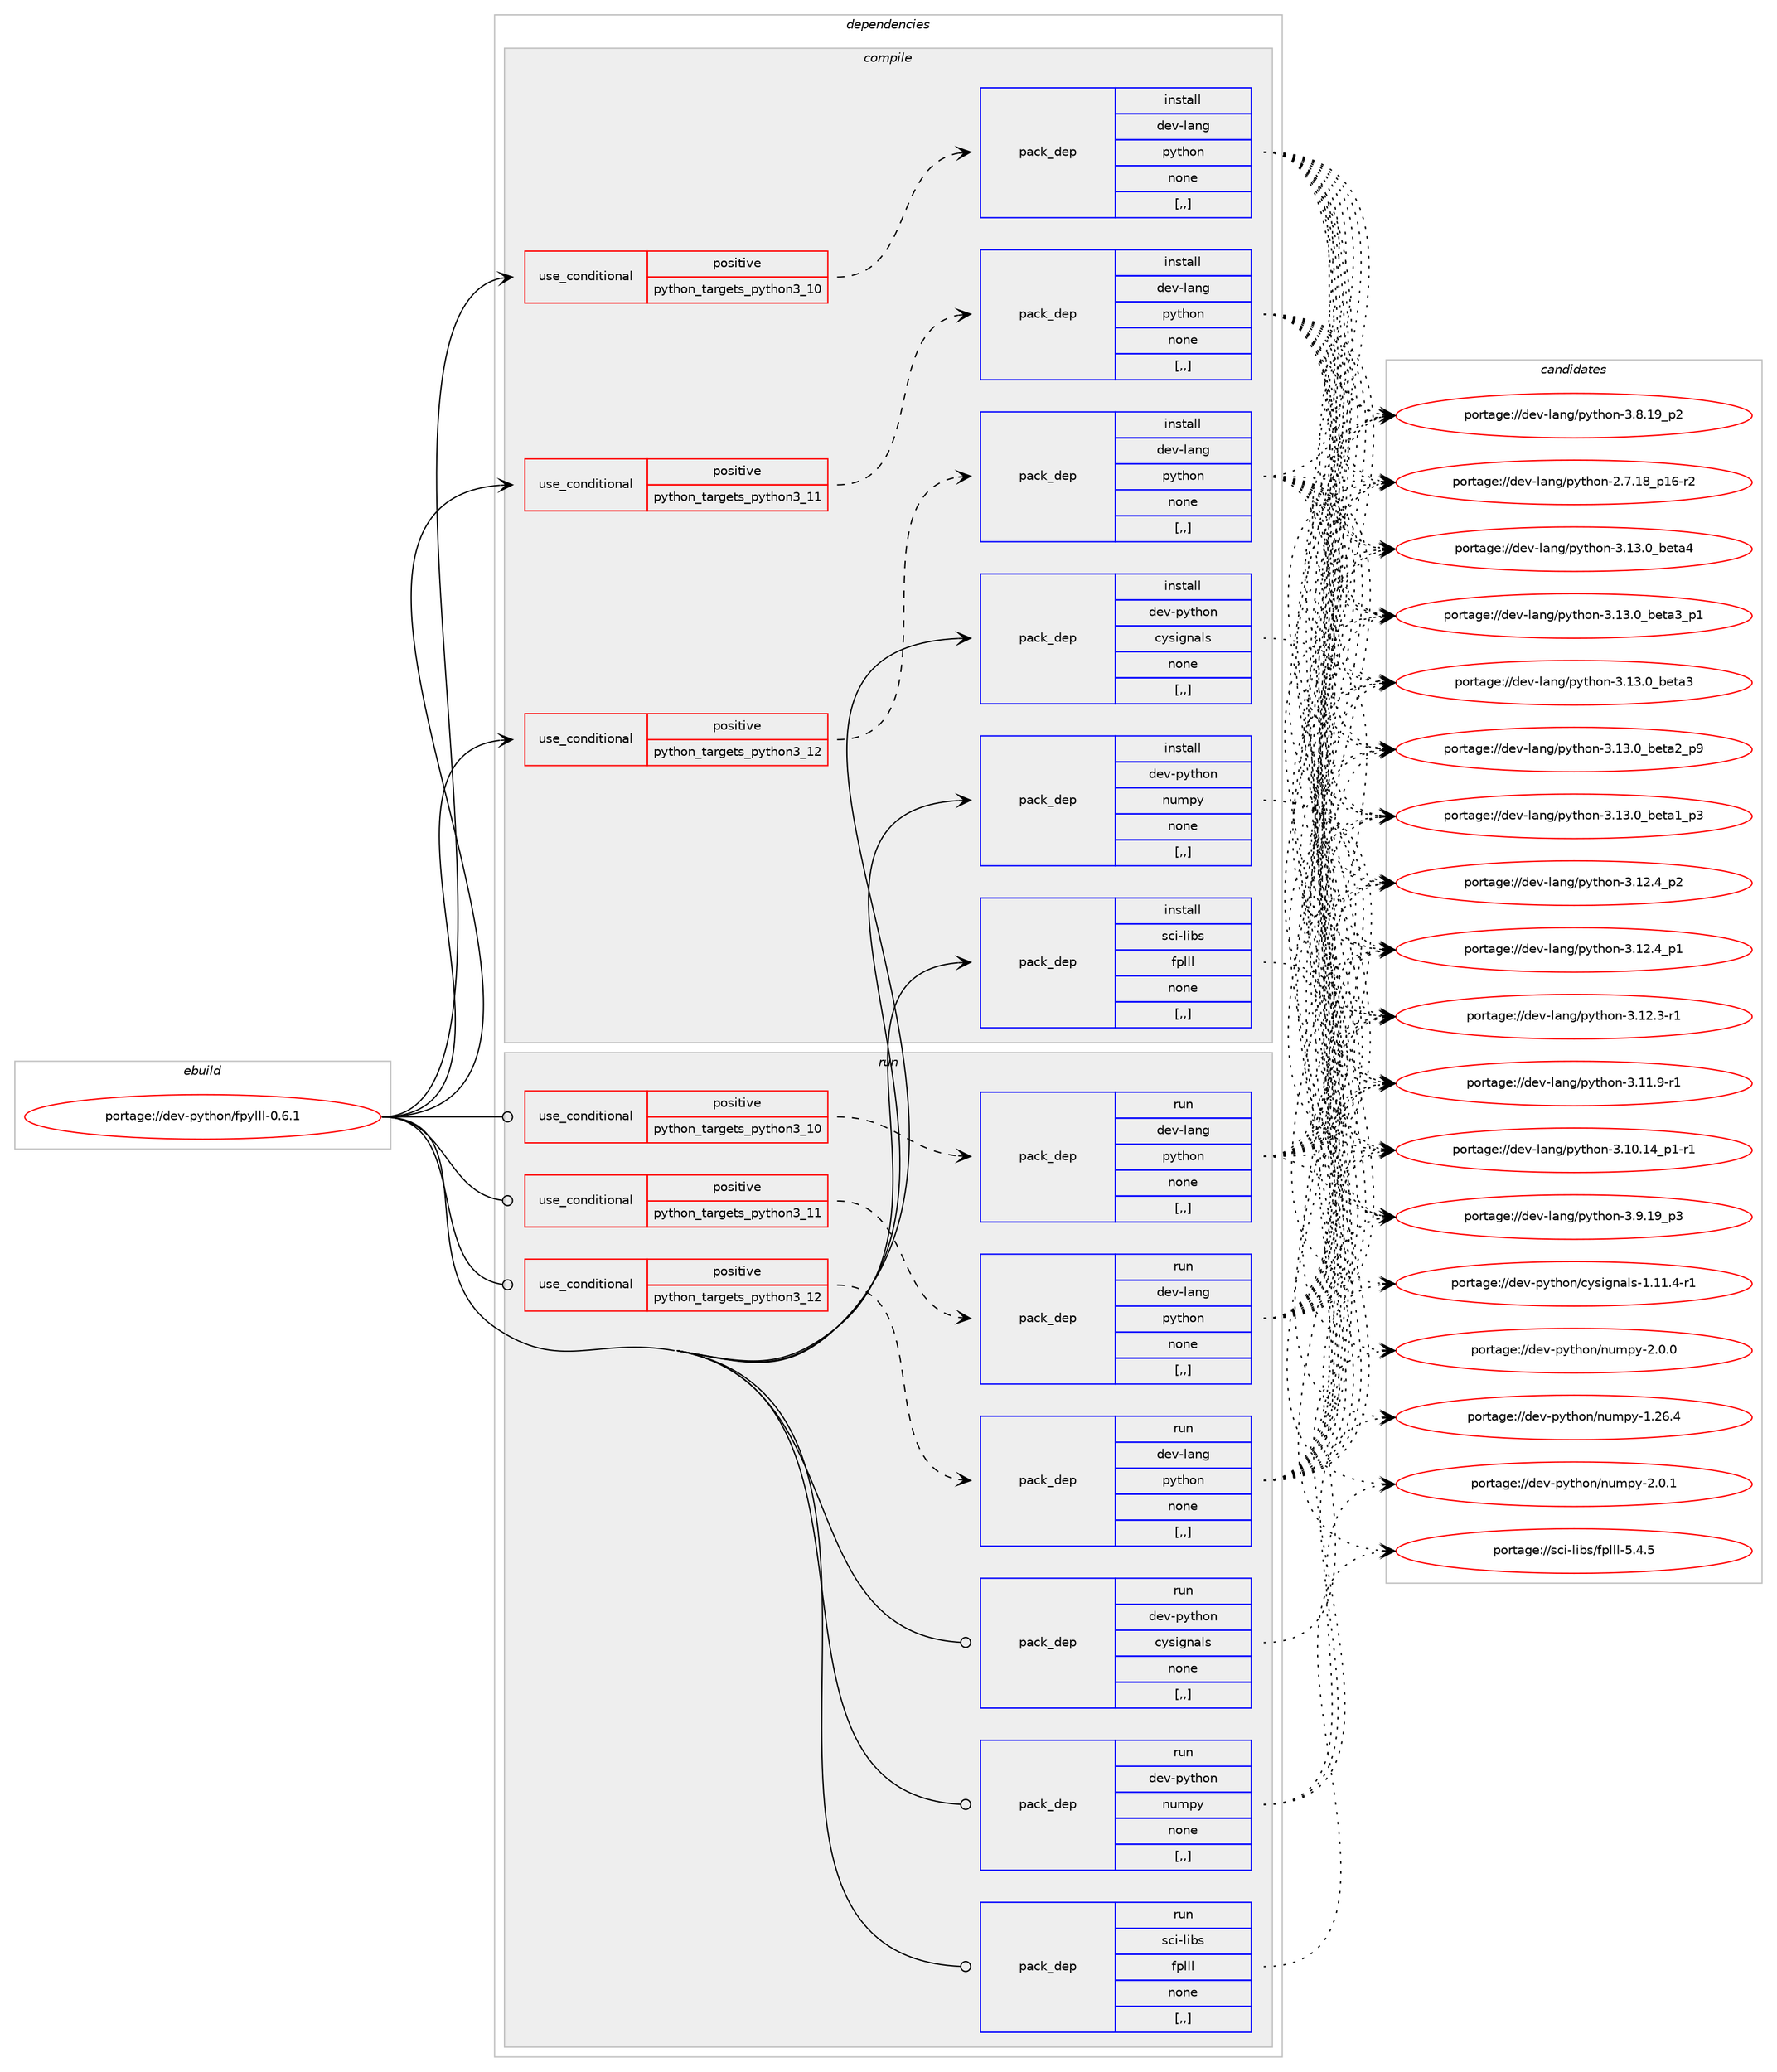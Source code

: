 digraph prolog {

# *************
# Graph options
# *************

newrank=true;
concentrate=true;
compound=true;
graph [rankdir=LR,fontname=Helvetica,fontsize=10,ranksep=1.5];#, ranksep=2.5, nodesep=0.2];
edge  [arrowhead=vee];
node  [fontname=Helvetica,fontsize=10];

# **********
# The ebuild
# **********

subgraph cluster_leftcol {
color=gray;
label=<<i>ebuild</i>>;
id [label="portage://dev-python/fpylll-0.6.1", color=red, width=4, href="../dev-python/fpylll-0.6.1.svg"];
}

# ****************
# The dependencies
# ****************

subgraph cluster_midcol {
color=gray;
label=<<i>dependencies</i>>;
subgraph cluster_compile {
fillcolor="#eeeeee";
style=filled;
label=<<i>compile</i>>;
subgraph cond33012 {
dependency146965 [label=<<TABLE BORDER="0" CELLBORDER="1" CELLSPACING="0" CELLPADDING="4"><TR><TD ROWSPAN="3" CELLPADDING="10">use_conditional</TD></TR><TR><TD>positive</TD></TR><TR><TD>python_targets_python3_10</TD></TR></TABLE>>, shape=none, color=red];
subgraph pack112703 {
dependency146966 [label=<<TABLE BORDER="0" CELLBORDER="1" CELLSPACING="0" CELLPADDING="4" WIDTH="220"><TR><TD ROWSPAN="6" CELLPADDING="30">pack_dep</TD></TR><TR><TD WIDTH="110">install</TD></TR><TR><TD>dev-lang</TD></TR><TR><TD>python</TD></TR><TR><TD>none</TD></TR><TR><TD>[,,]</TD></TR></TABLE>>, shape=none, color=blue];
}
dependency146965:e -> dependency146966:w [weight=20,style="dashed",arrowhead="vee"];
}
id:e -> dependency146965:w [weight=20,style="solid",arrowhead="vee"];
subgraph cond33013 {
dependency146967 [label=<<TABLE BORDER="0" CELLBORDER="1" CELLSPACING="0" CELLPADDING="4"><TR><TD ROWSPAN="3" CELLPADDING="10">use_conditional</TD></TR><TR><TD>positive</TD></TR><TR><TD>python_targets_python3_11</TD></TR></TABLE>>, shape=none, color=red];
subgraph pack112704 {
dependency146968 [label=<<TABLE BORDER="0" CELLBORDER="1" CELLSPACING="0" CELLPADDING="4" WIDTH="220"><TR><TD ROWSPAN="6" CELLPADDING="30">pack_dep</TD></TR><TR><TD WIDTH="110">install</TD></TR><TR><TD>dev-lang</TD></TR><TR><TD>python</TD></TR><TR><TD>none</TD></TR><TR><TD>[,,]</TD></TR></TABLE>>, shape=none, color=blue];
}
dependency146967:e -> dependency146968:w [weight=20,style="dashed",arrowhead="vee"];
}
id:e -> dependency146967:w [weight=20,style="solid",arrowhead="vee"];
subgraph cond33014 {
dependency146969 [label=<<TABLE BORDER="0" CELLBORDER="1" CELLSPACING="0" CELLPADDING="4"><TR><TD ROWSPAN="3" CELLPADDING="10">use_conditional</TD></TR><TR><TD>positive</TD></TR><TR><TD>python_targets_python3_12</TD></TR></TABLE>>, shape=none, color=red];
subgraph pack112705 {
dependency146970 [label=<<TABLE BORDER="0" CELLBORDER="1" CELLSPACING="0" CELLPADDING="4" WIDTH="220"><TR><TD ROWSPAN="6" CELLPADDING="30">pack_dep</TD></TR><TR><TD WIDTH="110">install</TD></TR><TR><TD>dev-lang</TD></TR><TR><TD>python</TD></TR><TR><TD>none</TD></TR><TR><TD>[,,]</TD></TR></TABLE>>, shape=none, color=blue];
}
dependency146969:e -> dependency146970:w [weight=20,style="dashed",arrowhead="vee"];
}
id:e -> dependency146969:w [weight=20,style="solid",arrowhead="vee"];
subgraph pack112706 {
dependency146971 [label=<<TABLE BORDER="0" CELLBORDER="1" CELLSPACING="0" CELLPADDING="4" WIDTH="220"><TR><TD ROWSPAN="6" CELLPADDING="30">pack_dep</TD></TR><TR><TD WIDTH="110">install</TD></TR><TR><TD>dev-python</TD></TR><TR><TD>cysignals</TD></TR><TR><TD>none</TD></TR><TR><TD>[,,]</TD></TR></TABLE>>, shape=none, color=blue];
}
id:e -> dependency146971:w [weight=20,style="solid",arrowhead="vee"];
subgraph pack112707 {
dependency146972 [label=<<TABLE BORDER="0" CELLBORDER="1" CELLSPACING="0" CELLPADDING="4" WIDTH="220"><TR><TD ROWSPAN="6" CELLPADDING="30">pack_dep</TD></TR><TR><TD WIDTH="110">install</TD></TR><TR><TD>dev-python</TD></TR><TR><TD>numpy</TD></TR><TR><TD>none</TD></TR><TR><TD>[,,]</TD></TR></TABLE>>, shape=none, color=blue];
}
id:e -> dependency146972:w [weight=20,style="solid",arrowhead="vee"];
subgraph pack112708 {
dependency146973 [label=<<TABLE BORDER="0" CELLBORDER="1" CELLSPACING="0" CELLPADDING="4" WIDTH="220"><TR><TD ROWSPAN="6" CELLPADDING="30">pack_dep</TD></TR><TR><TD WIDTH="110">install</TD></TR><TR><TD>sci-libs</TD></TR><TR><TD>fplll</TD></TR><TR><TD>none</TD></TR><TR><TD>[,,]</TD></TR></TABLE>>, shape=none, color=blue];
}
id:e -> dependency146973:w [weight=20,style="solid",arrowhead="vee"];
}
subgraph cluster_compileandrun {
fillcolor="#eeeeee";
style=filled;
label=<<i>compile and run</i>>;
}
subgraph cluster_run {
fillcolor="#eeeeee";
style=filled;
label=<<i>run</i>>;
subgraph cond33015 {
dependency146974 [label=<<TABLE BORDER="0" CELLBORDER="1" CELLSPACING="0" CELLPADDING="4"><TR><TD ROWSPAN="3" CELLPADDING="10">use_conditional</TD></TR><TR><TD>positive</TD></TR><TR><TD>python_targets_python3_10</TD></TR></TABLE>>, shape=none, color=red];
subgraph pack112709 {
dependency146975 [label=<<TABLE BORDER="0" CELLBORDER="1" CELLSPACING="0" CELLPADDING="4" WIDTH="220"><TR><TD ROWSPAN="6" CELLPADDING="30">pack_dep</TD></TR><TR><TD WIDTH="110">run</TD></TR><TR><TD>dev-lang</TD></TR><TR><TD>python</TD></TR><TR><TD>none</TD></TR><TR><TD>[,,]</TD></TR></TABLE>>, shape=none, color=blue];
}
dependency146974:e -> dependency146975:w [weight=20,style="dashed",arrowhead="vee"];
}
id:e -> dependency146974:w [weight=20,style="solid",arrowhead="odot"];
subgraph cond33016 {
dependency146976 [label=<<TABLE BORDER="0" CELLBORDER="1" CELLSPACING="0" CELLPADDING="4"><TR><TD ROWSPAN="3" CELLPADDING="10">use_conditional</TD></TR><TR><TD>positive</TD></TR><TR><TD>python_targets_python3_11</TD></TR></TABLE>>, shape=none, color=red];
subgraph pack112710 {
dependency146977 [label=<<TABLE BORDER="0" CELLBORDER="1" CELLSPACING="0" CELLPADDING="4" WIDTH="220"><TR><TD ROWSPAN="6" CELLPADDING="30">pack_dep</TD></TR><TR><TD WIDTH="110">run</TD></TR><TR><TD>dev-lang</TD></TR><TR><TD>python</TD></TR><TR><TD>none</TD></TR><TR><TD>[,,]</TD></TR></TABLE>>, shape=none, color=blue];
}
dependency146976:e -> dependency146977:w [weight=20,style="dashed",arrowhead="vee"];
}
id:e -> dependency146976:w [weight=20,style="solid",arrowhead="odot"];
subgraph cond33017 {
dependency146978 [label=<<TABLE BORDER="0" CELLBORDER="1" CELLSPACING="0" CELLPADDING="4"><TR><TD ROWSPAN="3" CELLPADDING="10">use_conditional</TD></TR><TR><TD>positive</TD></TR><TR><TD>python_targets_python3_12</TD></TR></TABLE>>, shape=none, color=red];
subgraph pack112711 {
dependency146979 [label=<<TABLE BORDER="0" CELLBORDER="1" CELLSPACING="0" CELLPADDING="4" WIDTH="220"><TR><TD ROWSPAN="6" CELLPADDING="30">pack_dep</TD></TR><TR><TD WIDTH="110">run</TD></TR><TR><TD>dev-lang</TD></TR><TR><TD>python</TD></TR><TR><TD>none</TD></TR><TR><TD>[,,]</TD></TR></TABLE>>, shape=none, color=blue];
}
dependency146978:e -> dependency146979:w [weight=20,style="dashed",arrowhead="vee"];
}
id:e -> dependency146978:w [weight=20,style="solid",arrowhead="odot"];
subgraph pack112712 {
dependency146980 [label=<<TABLE BORDER="0" CELLBORDER="1" CELLSPACING="0" CELLPADDING="4" WIDTH="220"><TR><TD ROWSPAN="6" CELLPADDING="30">pack_dep</TD></TR><TR><TD WIDTH="110">run</TD></TR><TR><TD>dev-python</TD></TR><TR><TD>cysignals</TD></TR><TR><TD>none</TD></TR><TR><TD>[,,]</TD></TR></TABLE>>, shape=none, color=blue];
}
id:e -> dependency146980:w [weight=20,style="solid",arrowhead="odot"];
subgraph pack112713 {
dependency146981 [label=<<TABLE BORDER="0" CELLBORDER="1" CELLSPACING="0" CELLPADDING="4" WIDTH="220"><TR><TD ROWSPAN="6" CELLPADDING="30">pack_dep</TD></TR><TR><TD WIDTH="110">run</TD></TR><TR><TD>dev-python</TD></TR><TR><TD>numpy</TD></TR><TR><TD>none</TD></TR><TR><TD>[,,]</TD></TR></TABLE>>, shape=none, color=blue];
}
id:e -> dependency146981:w [weight=20,style="solid",arrowhead="odot"];
subgraph pack112714 {
dependency146982 [label=<<TABLE BORDER="0" CELLBORDER="1" CELLSPACING="0" CELLPADDING="4" WIDTH="220"><TR><TD ROWSPAN="6" CELLPADDING="30">pack_dep</TD></TR><TR><TD WIDTH="110">run</TD></TR><TR><TD>sci-libs</TD></TR><TR><TD>fplll</TD></TR><TR><TD>none</TD></TR><TR><TD>[,,]</TD></TR></TABLE>>, shape=none, color=blue];
}
id:e -> dependency146982:w [weight=20,style="solid",arrowhead="odot"];
}
}

# **************
# The candidates
# **************

subgraph cluster_choices {
rank=same;
color=gray;
label=<<i>candidates</i>>;

subgraph choice112703 {
color=black;
nodesep=1;
choice1001011184510897110103471121211161041111104551464951464895981011169752 [label="portage://dev-lang/python-3.13.0_beta4", color=red, width=4,href="../dev-lang/python-3.13.0_beta4.svg"];
choice10010111845108971101034711212111610411111045514649514648959810111697519511249 [label="portage://dev-lang/python-3.13.0_beta3_p1", color=red, width=4,href="../dev-lang/python-3.13.0_beta3_p1.svg"];
choice1001011184510897110103471121211161041111104551464951464895981011169751 [label="portage://dev-lang/python-3.13.0_beta3", color=red, width=4,href="../dev-lang/python-3.13.0_beta3.svg"];
choice10010111845108971101034711212111610411111045514649514648959810111697509511257 [label="portage://dev-lang/python-3.13.0_beta2_p9", color=red, width=4,href="../dev-lang/python-3.13.0_beta2_p9.svg"];
choice10010111845108971101034711212111610411111045514649514648959810111697499511251 [label="portage://dev-lang/python-3.13.0_beta1_p3", color=red, width=4,href="../dev-lang/python-3.13.0_beta1_p3.svg"];
choice100101118451089711010347112121116104111110455146495046529511250 [label="portage://dev-lang/python-3.12.4_p2", color=red, width=4,href="../dev-lang/python-3.12.4_p2.svg"];
choice100101118451089711010347112121116104111110455146495046529511249 [label="portage://dev-lang/python-3.12.4_p1", color=red, width=4,href="../dev-lang/python-3.12.4_p1.svg"];
choice100101118451089711010347112121116104111110455146495046514511449 [label="portage://dev-lang/python-3.12.3-r1", color=red, width=4,href="../dev-lang/python-3.12.3-r1.svg"];
choice100101118451089711010347112121116104111110455146494946574511449 [label="portage://dev-lang/python-3.11.9-r1", color=red, width=4,href="../dev-lang/python-3.11.9-r1.svg"];
choice100101118451089711010347112121116104111110455146494846495295112494511449 [label="portage://dev-lang/python-3.10.14_p1-r1", color=red, width=4,href="../dev-lang/python-3.10.14_p1-r1.svg"];
choice100101118451089711010347112121116104111110455146574649579511251 [label="portage://dev-lang/python-3.9.19_p3", color=red, width=4,href="../dev-lang/python-3.9.19_p3.svg"];
choice100101118451089711010347112121116104111110455146564649579511250 [label="portage://dev-lang/python-3.8.19_p2", color=red, width=4,href="../dev-lang/python-3.8.19_p2.svg"];
choice100101118451089711010347112121116104111110455046554649569511249544511450 [label="portage://dev-lang/python-2.7.18_p16-r2", color=red, width=4,href="../dev-lang/python-2.7.18_p16-r2.svg"];
dependency146966:e -> choice1001011184510897110103471121211161041111104551464951464895981011169752:w [style=dotted,weight="100"];
dependency146966:e -> choice10010111845108971101034711212111610411111045514649514648959810111697519511249:w [style=dotted,weight="100"];
dependency146966:e -> choice1001011184510897110103471121211161041111104551464951464895981011169751:w [style=dotted,weight="100"];
dependency146966:e -> choice10010111845108971101034711212111610411111045514649514648959810111697509511257:w [style=dotted,weight="100"];
dependency146966:e -> choice10010111845108971101034711212111610411111045514649514648959810111697499511251:w [style=dotted,weight="100"];
dependency146966:e -> choice100101118451089711010347112121116104111110455146495046529511250:w [style=dotted,weight="100"];
dependency146966:e -> choice100101118451089711010347112121116104111110455146495046529511249:w [style=dotted,weight="100"];
dependency146966:e -> choice100101118451089711010347112121116104111110455146495046514511449:w [style=dotted,weight="100"];
dependency146966:e -> choice100101118451089711010347112121116104111110455146494946574511449:w [style=dotted,weight="100"];
dependency146966:e -> choice100101118451089711010347112121116104111110455146494846495295112494511449:w [style=dotted,weight="100"];
dependency146966:e -> choice100101118451089711010347112121116104111110455146574649579511251:w [style=dotted,weight="100"];
dependency146966:e -> choice100101118451089711010347112121116104111110455146564649579511250:w [style=dotted,weight="100"];
dependency146966:e -> choice100101118451089711010347112121116104111110455046554649569511249544511450:w [style=dotted,weight="100"];
}
subgraph choice112704 {
color=black;
nodesep=1;
choice1001011184510897110103471121211161041111104551464951464895981011169752 [label="portage://dev-lang/python-3.13.0_beta4", color=red, width=4,href="../dev-lang/python-3.13.0_beta4.svg"];
choice10010111845108971101034711212111610411111045514649514648959810111697519511249 [label="portage://dev-lang/python-3.13.0_beta3_p1", color=red, width=4,href="../dev-lang/python-3.13.0_beta3_p1.svg"];
choice1001011184510897110103471121211161041111104551464951464895981011169751 [label="portage://dev-lang/python-3.13.0_beta3", color=red, width=4,href="../dev-lang/python-3.13.0_beta3.svg"];
choice10010111845108971101034711212111610411111045514649514648959810111697509511257 [label="portage://dev-lang/python-3.13.0_beta2_p9", color=red, width=4,href="../dev-lang/python-3.13.0_beta2_p9.svg"];
choice10010111845108971101034711212111610411111045514649514648959810111697499511251 [label="portage://dev-lang/python-3.13.0_beta1_p3", color=red, width=4,href="../dev-lang/python-3.13.0_beta1_p3.svg"];
choice100101118451089711010347112121116104111110455146495046529511250 [label="portage://dev-lang/python-3.12.4_p2", color=red, width=4,href="../dev-lang/python-3.12.4_p2.svg"];
choice100101118451089711010347112121116104111110455146495046529511249 [label="portage://dev-lang/python-3.12.4_p1", color=red, width=4,href="../dev-lang/python-3.12.4_p1.svg"];
choice100101118451089711010347112121116104111110455146495046514511449 [label="portage://dev-lang/python-3.12.3-r1", color=red, width=4,href="../dev-lang/python-3.12.3-r1.svg"];
choice100101118451089711010347112121116104111110455146494946574511449 [label="portage://dev-lang/python-3.11.9-r1", color=red, width=4,href="../dev-lang/python-3.11.9-r1.svg"];
choice100101118451089711010347112121116104111110455146494846495295112494511449 [label="portage://dev-lang/python-3.10.14_p1-r1", color=red, width=4,href="../dev-lang/python-3.10.14_p1-r1.svg"];
choice100101118451089711010347112121116104111110455146574649579511251 [label="portage://dev-lang/python-3.9.19_p3", color=red, width=4,href="../dev-lang/python-3.9.19_p3.svg"];
choice100101118451089711010347112121116104111110455146564649579511250 [label="portage://dev-lang/python-3.8.19_p2", color=red, width=4,href="../dev-lang/python-3.8.19_p2.svg"];
choice100101118451089711010347112121116104111110455046554649569511249544511450 [label="portage://dev-lang/python-2.7.18_p16-r2", color=red, width=4,href="../dev-lang/python-2.7.18_p16-r2.svg"];
dependency146968:e -> choice1001011184510897110103471121211161041111104551464951464895981011169752:w [style=dotted,weight="100"];
dependency146968:e -> choice10010111845108971101034711212111610411111045514649514648959810111697519511249:w [style=dotted,weight="100"];
dependency146968:e -> choice1001011184510897110103471121211161041111104551464951464895981011169751:w [style=dotted,weight="100"];
dependency146968:e -> choice10010111845108971101034711212111610411111045514649514648959810111697509511257:w [style=dotted,weight="100"];
dependency146968:e -> choice10010111845108971101034711212111610411111045514649514648959810111697499511251:w [style=dotted,weight="100"];
dependency146968:e -> choice100101118451089711010347112121116104111110455146495046529511250:w [style=dotted,weight="100"];
dependency146968:e -> choice100101118451089711010347112121116104111110455146495046529511249:w [style=dotted,weight="100"];
dependency146968:e -> choice100101118451089711010347112121116104111110455146495046514511449:w [style=dotted,weight="100"];
dependency146968:e -> choice100101118451089711010347112121116104111110455146494946574511449:w [style=dotted,weight="100"];
dependency146968:e -> choice100101118451089711010347112121116104111110455146494846495295112494511449:w [style=dotted,weight="100"];
dependency146968:e -> choice100101118451089711010347112121116104111110455146574649579511251:w [style=dotted,weight="100"];
dependency146968:e -> choice100101118451089711010347112121116104111110455146564649579511250:w [style=dotted,weight="100"];
dependency146968:e -> choice100101118451089711010347112121116104111110455046554649569511249544511450:w [style=dotted,weight="100"];
}
subgraph choice112705 {
color=black;
nodesep=1;
choice1001011184510897110103471121211161041111104551464951464895981011169752 [label="portage://dev-lang/python-3.13.0_beta4", color=red, width=4,href="../dev-lang/python-3.13.0_beta4.svg"];
choice10010111845108971101034711212111610411111045514649514648959810111697519511249 [label="portage://dev-lang/python-3.13.0_beta3_p1", color=red, width=4,href="../dev-lang/python-3.13.0_beta3_p1.svg"];
choice1001011184510897110103471121211161041111104551464951464895981011169751 [label="portage://dev-lang/python-3.13.0_beta3", color=red, width=4,href="../dev-lang/python-3.13.0_beta3.svg"];
choice10010111845108971101034711212111610411111045514649514648959810111697509511257 [label="portage://dev-lang/python-3.13.0_beta2_p9", color=red, width=4,href="../dev-lang/python-3.13.0_beta2_p9.svg"];
choice10010111845108971101034711212111610411111045514649514648959810111697499511251 [label="portage://dev-lang/python-3.13.0_beta1_p3", color=red, width=4,href="../dev-lang/python-3.13.0_beta1_p3.svg"];
choice100101118451089711010347112121116104111110455146495046529511250 [label="portage://dev-lang/python-3.12.4_p2", color=red, width=4,href="../dev-lang/python-3.12.4_p2.svg"];
choice100101118451089711010347112121116104111110455146495046529511249 [label="portage://dev-lang/python-3.12.4_p1", color=red, width=4,href="../dev-lang/python-3.12.4_p1.svg"];
choice100101118451089711010347112121116104111110455146495046514511449 [label="portage://dev-lang/python-3.12.3-r1", color=red, width=4,href="../dev-lang/python-3.12.3-r1.svg"];
choice100101118451089711010347112121116104111110455146494946574511449 [label="portage://dev-lang/python-3.11.9-r1", color=red, width=4,href="../dev-lang/python-3.11.9-r1.svg"];
choice100101118451089711010347112121116104111110455146494846495295112494511449 [label="portage://dev-lang/python-3.10.14_p1-r1", color=red, width=4,href="../dev-lang/python-3.10.14_p1-r1.svg"];
choice100101118451089711010347112121116104111110455146574649579511251 [label="portage://dev-lang/python-3.9.19_p3", color=red, width=4,href="../dev-lang/python-3.9.19_p3.svg"];
choice100101118451089711010347112121116104111110455146564649579511250 [label="portage://dev-lang/python-3.8.19_p2", color=red, width=4,href="../dev-lang/python-3.8.19_p2.svg"];
choice100101118451089711010347112121116104111110455046554649569511249544511450 [label="portage://dev-lang/python-2.7.18_p16-r2", color=red, width=4,href="../dev-lang/python-2.7.18_p16-r2.svg"];
dependency146970:e -> choice1001011184510897110103471121211161041111104551464951464895981011169752:w [style=dotted,weight="100"];
dependency146970:e -> choice10010111845108971101034711212111610411111045514649514648959810111697519511249:w [style=dotted,weight="100"];
dependency146970:e -> choice1001011184510897110103471121211161041111104551464951464895981011169751:w [style=dotted,weight="100"];
dependency146970:e -> choice10010111845108971101034711212111610411111045514649514648959810111697509511257:w [style=dotted,weight="100"];
dependency146970:e -> choice10010111845108971101034711212111610411111045514649514648959810111697499511251:w [style=dotted,weight="100"];
dependency146970:e -> choice100101118451089711010347112121116104111110455146495046529511250:w [style=dotted,weight="100"];
dependency146970:e -> choice100101118451089711010347112121116104111110455146495046529511249:w [style=dotted,weight="100"];
dependency146970:e -> choice100101118451089711010347112121116104111110455146495046514511449:w [style=dotted,weight="100"];
dependency146970:e -> choice100101118451089711010347112121116104111110455146494946574511449:w [style=dotted,weight="100"];
dependency146970:e -> choice100101118451089711010347112121116104111110455146494846495295112494511449:w [style=dotted,weight="100"];
dependency146970:e -> choice100101118451089711010347112121116104111110455146574649579511251:w [style=dotted,weight="100"];
dependency146970:e -> choice100101118451089711010347112121116104111110455146564649579511250:w [style=dotted,weight="100"];
dependency146970:e -> choice100101118451089711010347112121116104111110455046554649569511249544511450:w [style=dotted,weight="100"];
}
subgraph choice112706 {
color=black;
nodesep=1;
choice10010111845112121116104111110479912111510510311097108115454946494946524511449 [label="portage://dev-python/cysignals-1.11.4-r1", color=red, width=4,href="../dev-python/cysignals-1.11.4-r1.svg"];
dependency146971:e -> choice10010111845112121116104111110479912111510510311097108115454946494946524511449:w [style=dotted,weight="100"];
}
subgraph choice112707 {
color=black;
nodesep=1;
choice1001011184511212111610411111047110117109112121455046484649 [label="portage://dev-python/numpy-2.0.1", color=red, width=4,href="../dev-python/numpy-2.0.1.svg"];
choice1001011184511212111610411111047110117109112121455046484648 [label="portage://dev-python/numpy-2.0.0", color=red, width=4,href="../dev-python/numpy-2.0.0.svg"];
choice100101118451121211161041111104711011710911212145494650544652 [label="portage://dev-python/numpy-1.26.4", color=red, width=4,href="../dev-python/numpy-1.26.4.svg"];
dependency146972:e -> choice1001011184511212111610411111047110117109112121455046484649:w [style=dotted,weight="100"];
dependency146972:e -> choice1001011184511212111610411111047110117109112121455046484648:w [style=dotted,weight="100"];
dependency146972:e -> choice100101118451121211161041111104711011710911212145494650544652:w [style=dotted,weight="100"];
}
subgraph choice112708 {
color=black;
nodesep=1;
choice11599105451081059811547102112108108108455346524653 [label="portage://sci-libs/fplll-5.4.5", color=red, width=4,href="../sci-libs/fplll-5.4.5.svg"];
dependency146973:e -> choice11599105451081059811547102112108108108455346524653:w [style=dotted,weight="100"];
}
subgraph choice112709 {
color=black;
nodesep=1;
choice1001011184510897110103471121211161041111104551464951464895981011169752 [label="portage://dev-lang/python-3.13.0_beta4", color=red, width=4,href="../dev-lang/python-3.13.0_beta4.svg"];
choice10010111845108971101034711212111610411111045514649514648959810111697519511249 [label="portage://dev-lang/python-3.13.0_beta3_p1", color=red, width=4,href="../dev-lang/python-3.13.0_beta3_p1.svg"];
choice1001011184510897110103471121211161041111104551464951464895981011169751 [label="portage://dev-lang/python-3.13.0_beta3", color=red, width=4,href="../dev-lang/python-3.13.0_beta3.svg"];
choice10010111845108971101034711212111610411111045514649514648959810111697509511257 [label="portage://dev-lang/python-3.13.0_beta2_p9", color=red, width=4,href="../dev-lang/python-3.13.0_beta2_p9.svg"];
choice10010111845108971101034711212111610411111045514649514648959810111697499511251 [label="portage://dev-lang/python-3.13.0_beta1_p3", color=red, width=4,href="../dev-lang/python-3.13.0_beta1_p3.svg"];
choice100101118451089711010347112121116104111110455146495046529511250 [label="portage://dev-lang/python-3.12.4_p2", color=red, width=4,href="../dev-lang/python-3.12.4_p2.svg"];
choice100101118451089711010347112121116104111110455146495046529511249 [label="portage://dev-lang/python-3.12.4_p1", color=red, width=4,href="../dev-lang/python-3.12.4_p1.svg"];
choice100101118451089711010347112121116104111110455146495046514511449 [label="portage://dev-lang/python-3.12.3-r1", color=red, width=4,href="../dev-lang/python-3.12.3-r1.svg"];
choice100101118451089711010347112121116104111110455146494946574511449 [label="portage://dev-lang/python-3.11.9-r1", color=red, width=4,href="../dev-lang/python-3.11.9-r1.svg"];
choice100101118451089711010347112121116104111110455146494846495295112494511449 [label="portage://dev-lang/python-3.10.14_p1-r1", color=red, width=4,href="../dev-lang/python-3.10.14_p1-r1.svg"];
choice100101118451089711010347112121116104111110455146574649579511251 [label="portage://dev-lang/python-3.9.19_p3", color=red, width=4,href="../dev-lang/python-3.9.19_p3.svg"];
choice100101118451089711010347112121116104111110455146564649579511250 [label="portage://dev-lang/python-3.8.19_p2", color=red, width=4,href="../dev-lang/python-3.8.19_p2.svg"];
choice100101118451089711010347112121116104111110455046554649569511249544511450 [label="portage://dev-lang/python-2.7.18_p16-r2", color=red, width=4,href="../dev-lang/python-2.7.18_p16-r2.svg"];
dependency146975:e -> choice1001011184510897110103471121211161041111104551464951464895981011169752:w [style=dotted,weight="100"];
dependency146975:e -> choice10010111845108971101034711212111610411111045514649514648959810111697519511249:w [style=dotted,weight="100"];
dependency146975:e -> choice1001011184510897110103471121211161041111104551464951464895981011169751:w [style=dotted,weight="100"];
dependency146975:e -> choice10010111845108971101034711212111610411111045514649514648959810111697509511257:w [style=dotted,weight="100"];
dependency146975:e -> choice10010111845108971101034711212111610411111045514649514648959810111697499511251:w [style=dotted,weight="100"];
dependency146975:e -> choice100101118451089711010347112121116104111110455146495046529511250:w [style=dotted,weight="100"];
dependency146975:e -> choice100101118451089711010347112121116104111110455146495046529511249:w [style=dotted,weight="100"];
dependency146975:e -> choice100101118451089711010347112121116104111110455146495046514511449:w [style=dotted,weight="100"];
dependency146975:e -> choice100101118451089711010347112121116104111110455146494946574511449:w [style=dotted,weight="100"];
dependency146975:e -> choice100101118451089711010347112121116104111110455146494846495295112494511449:w [style=dotted,weight="100"];
dependency146975:e -> choice100101118451089711010347112121116104111110455146574649579511251:w [style=dotted,weight="100"];
dependency146975:e -> choice100101118451089711010347112121116104111110455146564649579511250:w [style=dotted,weight="100"];
dependency146975:e -> choice100101118451089711010347112121116104111110455046554649569511249544511450:w [style=dotted,weight="100"];
}
subgraph choice112710 {
color=black;
nodesep=1;
choice1001011184510897110103471121211161041111104551464951464895981011169752 [label="portage://dev-lang/python-3.13.0_beta4", color=red, width=4,href="../dev-lang/python-3.13.0_beta4.svg"];
choice10010111845108971101034711212111610411111045514649514648959810111697519511249 [label="portage://dev-lang/python-3.13.0_beta3_p1", color=red, width=4,href="../dev-lang/python-3.13.0_beta3_p1.svg"];
choice1001011184510897110103471121211161041111104551464951464895981011169751 [label="portage://dev-lang/python-3.13.0_beta3", color=red, width=4,href="../dev-lang/python-3.13.0_beta3.svg"];
choice10010111845108971101034711212111610411111045514649514648959810111697509511257 [label="portage://dev-lang/python-3.13.0_beta2_p9", color=red, width=4,href="../dev-lang/python-3.13.0_beta2_p9.svg"];
choice10010111845108971101034711212111610411111045514649514648959810111697499511251 [label="portage://dev-lang/python-3.13.0_beta1_p3", color=red, width=4,href="../dev-lang/python-3.13.0_beta1_p3.svg"];
choice100101118451089711010347112121116104111110455146495046529511250 [label="portage://dev-lang/python-3.12.4_p2", color=red, width=4,href="../dev-lang/python-3.12.4_p2.svg"];
choice100101118451089711010347112121116104111110455146495046529511249 [label="portage://dev-lang/python-3.12.4_p1", color=red, width=4,href="../dev-lang/python-3.12.4_p1.svg"];
choice100101118451089711010347112121116104111110455146495046514511449 [label="portage://dev-lang/python-3.12.3-r1", color=red, width=4,href="../dev-lang/python-3.12.3-r1.svg"];
choice100101118451089711010347112121116104111110455146494946574511449 [label="portage://dev-lang/python-3.11.9-r1", color=red, width=4,href="../dev-lang/python-3.11.9-r1.svg"];
choice100101118451089711010347112121116104111110455146494846495295112494511449 [label="portage://dev-lang/python-3.10.14_p1-r1", color=red, width=4,href="../dev-lang/python-3.10.14_p1-r1.svg"];
choice100101118451089711010347112121116104111110455146574649579511251 [label="portage://dev-lang/python-3.9.19_p3", color=red, width=4,href="../dev-lang/python-3.9.19_p3.svg"];
choice100101118451089711010347112121116104111110455146564649579511250 [label="portage://dev-lang/python-3.8.19_p2", color=red, width=4,href="../dev-lang/python-3.8.19_p2.svg"];
choice100101118451089711010347112121116104111110455046554649569511249544511450 [label="portage://dev-lang/python-2.7.18_p16-r2", color=red, width=4,href="../dev-lang/python-2.7.18_p16-r2.svg"];
dependency146977:e -> choice1001011184510897110103471121211161041111104551464951464895981011169752:w [style=dotted,weight="100"];
dependency146977:e -> choice10010111845108971101034711212111610411111045514649514648959810111697519511249:w [style=dotted,weight="100"];
dependency146977:e -> choice1001011184510897110103471121211161041111104551464951464895981011169751:w [style=dotted,weight="100"];
dependency146977:e -> choice10010111845108971101034711212111610411111045514649514648959810111697509511257:w [style=dotted,weight="100"];
dependency146977:e -> choice10010111845108971101034711212111610411111045514649514648959810111697499511251:w [style=dotted,weight="100"];
dependency146977:e -> choice100101118451089711010347112121116104111110455146495046529511250:w [style=dotted,weight="100"];
dependency146977:e -> choice100101118451089711010347112121116104111110455146495046529511249:w [style=dotted,weight="100"];
dependency146977:e -> choice100101118451089711010347112121116104111110455146495046514511449:w [style=dotted,weight="100"];
dependency146977:e -> choice100101118451089711010347112121116104111110455146494946574511449:w [style=dotted,weight="100"];
dependency146977:e -> choice100101118451089711010347112121116104111110455146494846495295112494511449:w [style=dotted,weight="100"];
dependency146977:e -> choice100101118451089711010347112121116104111110455146574649579511251:w [style=dotted,weight="100"];
dependency146977:e -> choice100101118451089711010347112121116104111110455146564649579511250:w [style=dotted,weight="100"];
dependency146977:e -> choice100101118451089711010347112121116104111110455046554649569511249544511450:w [style=dotted,weight="100"];
}
subgraph choice112711 {
color=black;
nodesep=1;
choice1001011184510897110103471121211161041111104551464951464895981011169752 [label="portage://dev-lang/python-3.13.0_beta4", color=red, width=4,href="../dev-lang/python-3.13.0_beta4.svg"];
choice10010111845108971101034711212111610411111045514649514648959810111697519511249 [label="portage://dev-lang/python-3.13.0_beta3_p1", color=red, width=4,href="../dev-lang/python-3.13.0_beta3_p1.svg"];
choice1001011184510897110103471121211161041111104551464951464895981011169751 [label="portage://dev-lang/python-3.13.0_beta3", color=red, width=4,href="../dev-lang/python-3.13.0_beta3.svg"];
choice10010111845108971101034711212111610411111045514649514648959810111697509511257 [label="portage://dev-lang/python-3.13.0_beta2_p9", color=red, width=4,href="../dev-lang/python-3.13.0_beta2_p9.svg"];
choice10010111845108971101034711212111610411111045514649514648959810111697499511251 [label="portage://dev-lang/python-3.13.0_beta1_p3", color=red, width=4,href="../dev-lang/python-3.13.0_beta1_p3.svg"];
choice100101118451089711010347112121116104111110455146495046529511250 [label="portage://dev-lang/python-3.12.4_p2", color=red, width=4,href="../dev-lang/python-3.12.4_p2.svg"];
choice100101118451089711010347112121116104111110455146495046529511249 [label="portage://dev-lang/python-3.12.4_p1", color=red, width=4,href="../dev-lang/python-3.12.4_p1.svg"];
choice100101118451089711010347112121116104111110455146495046514511449 [label="portage://dev-lang/python-3.12.3-r1", color=red, width=4,href="../dev-lang/python-3.12.3-r1.svg"];
choice100101118451089711010347112121116104111110455146494946574511449 [label="portage://dev-lang/python-3.11.9-r1", color=red, width=4,href="../dev-lang/python-3.11.9-r1.svg"];
choice100101118451089711010347112121116104111110455146494846495295112494511449 [label="portage://dev-lang/python-3.10.14_p1-r1", color=red, width=4,href="../dev-lang/python-3.10.14_p1-r1.svg"];
choice100101118451089711010347112121116104111110455146574649579511251 [label="portage://dev-lang/python-3.9.19_p3", color=red, width=4,href="../dev-lang/python-3.9.19_p3.svg"];
choice100101118451089711010347112121116104111110455146564649579511250 [label="portage://dev-lang/python-3.8.19_p2", color=red, width=4,href="../dev-lang/python-3.8.19_p2.svg"];
choice100101118451089711010347112121116104111110455046554649569511249544511450 [label="portage://dev-lang/python-2.7.18_p16-r2", color=red, width=4,href="../dev-lang/python-2.7.18_p16-r2.svg"];
dependency146979:e -> choice1001011184510897110103471121211161041111104551464951464895981011169752:w [style=dotted,weight="100"];
dependency146979:e -> choice10010111845108971101034711212111610411111045514649514648959810111697519511249:w [style=dotted,weight="100"];
dependency146979:e -> choice1001011184510897110103471121211161041111104551464951464895981011169751:w [style=dotted,weight="100"];
dependency146979:e -> choice10010111845108971101034711212111610411111045514649514648959810111697509511257:w [style=dotted,weight="100"];
dependency146979:e -> choice10010111845108971101034711212111610411111045514649514648959810111697499511251:w [style=dotted,weight="100"];
dependency146979:e -> choice100101118451089711010347112121116104111110455146495046529511250:w [style=dotted,weight="100"];
dependency146979:e -> choice100101118451089711010347112121116104111110455146495046529511249:w [style=dotted,weight="100"];
dependency146979:e -> choice100101118451089711010347112121116104111110455146495046514511449:w [style=dotted,weight="100"];
dependency146979:e -> choice100101118451089711010347112121116104111110455146494946574511449:w [style=dotted,weight="100"];
dependency146979:e -> choice100101118451089711010347112121116104111110455146494846495295112494511449:w [style=dotted,weight="100"];
dependency146979:e -> choice100101118451089711010347112121116104111110455146574649579511251:w [style=dotted,weight="100"];
dependency146979:e -> choice100101118451089711010347112121116104111110455146564649579511250:w [style=dotted,weight="100"];
dependency146979:e -> choice100101118451089711010347112121116104111110455046554649569511249544511450:w [style=dotted,weight="100"];
}
subgraph choice112712 {
color=black;
nodesep=1;
choice10010111845112121116104111110479912111510510311097108115454946494946524511449 [label="portage://dev-python/cysignals-1.11.4-r1", color=red, width=4,href="../dev-python/cysignals-1.11.4-r1.svg"];
dependency146980:e -> choice10010111845112121116104111110479912111510510311097108115454946494946524511449:w [style=dotted,weight="100"];
}
subgraph choice112713 {
color=black;
nodesep=1;
choice1001011184511212111610411111047110117109112121455046484649 [label="portage://dev-python/numpy-2.0.1", color=red, width=4,href="../dev-python/numpy-2.0.1.svg"];
choice1001011184511212111610411111047110117109112121455046484648 [label="portage://dev-python/numpy-2.0.0", color=red, width=4,href="../dev-python/numpy-2.0.0.svg"];
choice100101118451121211161041111104711011710911212145494650544652 [label="portage://dev-python/numpy-1.26.4", color=red, width=4,href="../dev-python/numpy-1.26.4.svg"];
dependency146981:e -> choice1001011184511212111610411111047110117109112121455046484649:w [style=dotted,weight="100"];
dependency146981:e -> choice1001011184511212111610411111047110117109112121455046484648:w [style=dotted,weight="100"];
dependency146981:e -> choice100101118451121211161041111104711011710911212145494650544652:w [style=dotted,weight="100"];
}
subgraph choice112714 {
color=black;
nodesep=1;
choice11599105451081059811547102112108108108455346524653 [label="portage://sci-libs/fplll-5.4.5", color=red, width=4,href="../sci-libs/fplll-5.4.5.svg"];
dependency146982:e -> choice11599105451081059811547102112108108108455346524653:w [style=dotted,weight="100"];
}
}

}
